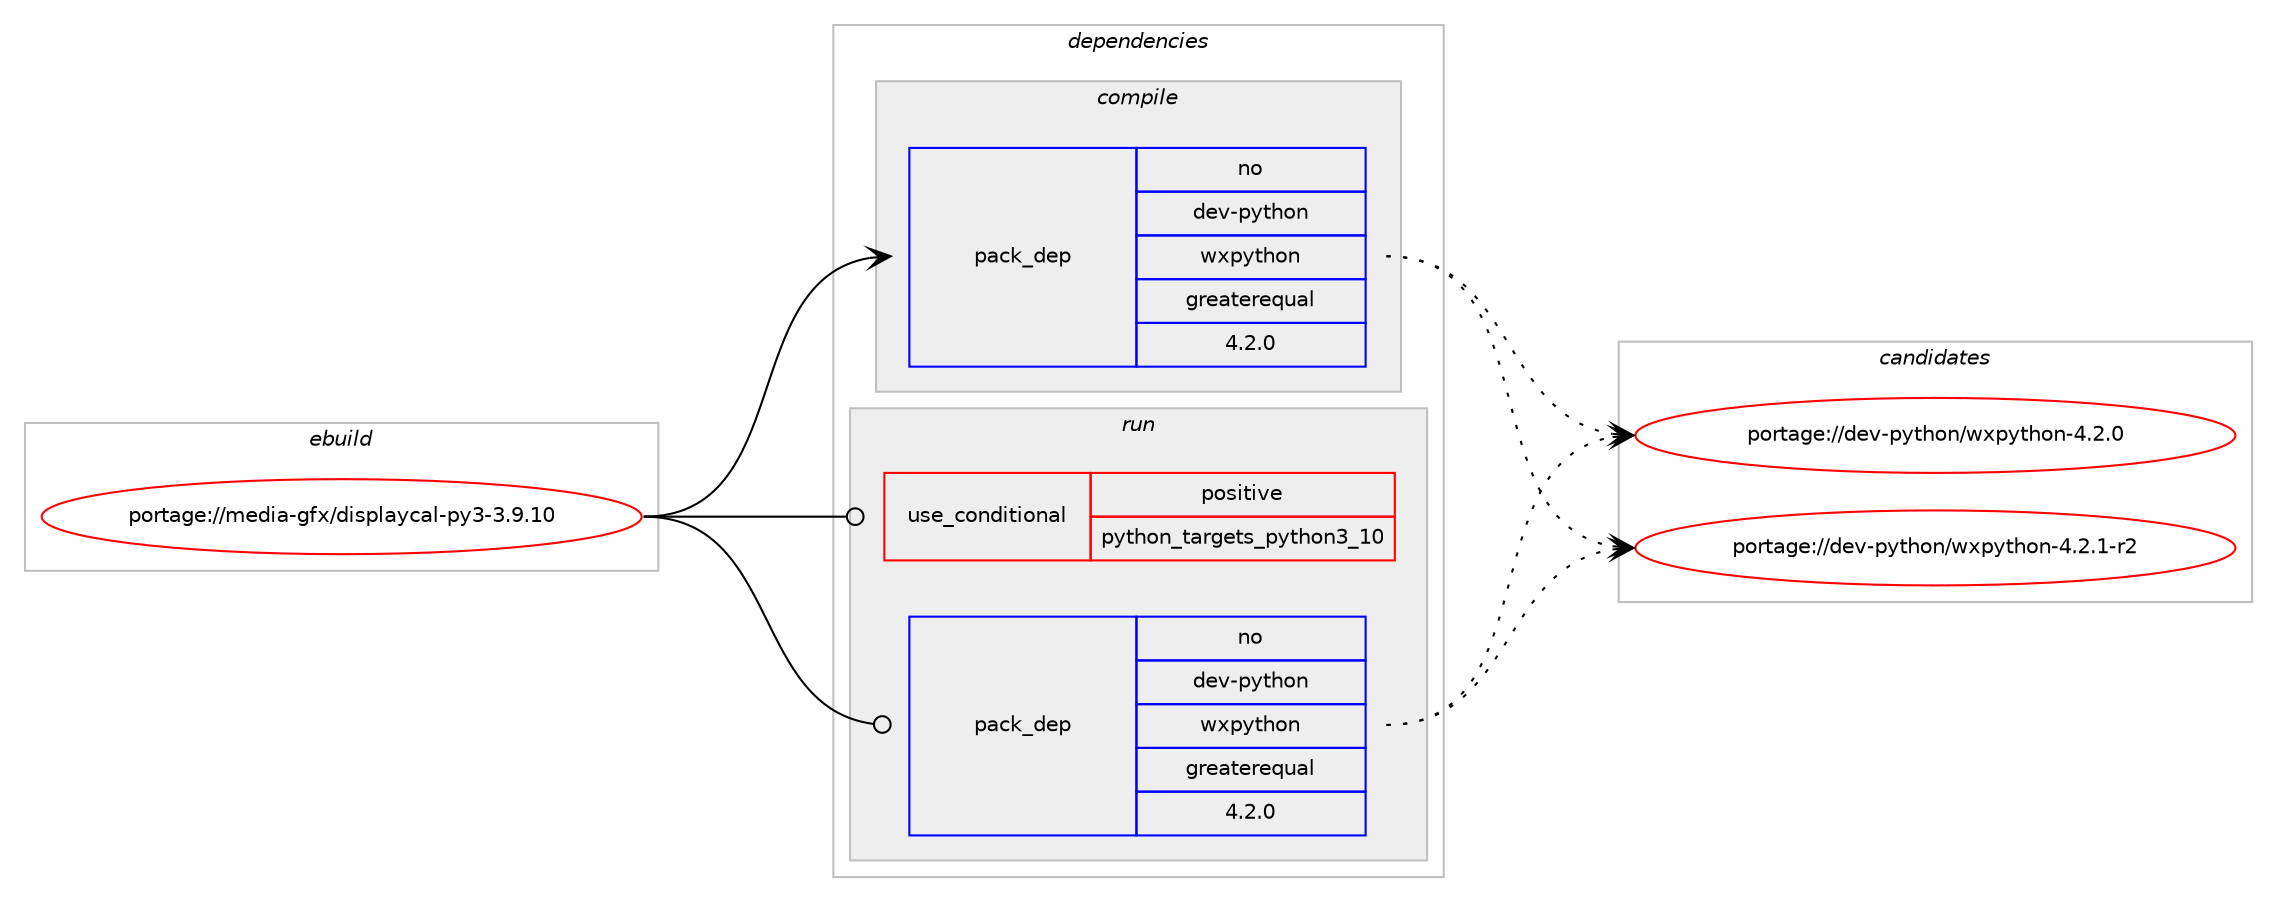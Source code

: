 digraph prolog {

# *************
# Graph options
# *************

newrank=true;
concentrate=true;
compound=true;
graph [rankdir=LR,fontname=Helvetica,fontsize=10,ranksep=1.5];#, ranksep=2.5, nodesep=0.2];
edge  [arrowhead=vee];
node  [fontname=Helvetica,fontsize=10];

# **********
# The ebuild
# **********

subgraph cluster_leftcol {
color=gray;
rank=same;
label=<<i>ebuild</i>>;
id [label="portage://media-gfx/displaycal-py3-3.9.10", color=red, width=4, href="../media-gfx/displaycal-py3-3.9.10.svg"];
}

# ****************
# The dependencies
# ****************

subgraph cluster_midcol {
color=gray;
label=<<i>dependencies</i>>;
subgraph cluster_compile {
fillcolor="#eeeeee";
style=filled;
label=<<i>compile</i>>;
# *** BEGIN UNKNOWN DEPENDENCY TYPE (TODO) ***
# id -> package_dependency(portage://media-gfx/displaycal-py3-3.9.10,install,no,dev-python,build,none,[,,],[],[use(optenable(python_targets_python3_10),negative)])
# *** END UNKNOWN DEPENDENCY TYPE (TODO) ***

# *** BEGIN UNKNOWN DEPENDENCY TYPE (TODO) ***
# id -> package_dependency(portage://media-gfx/displaycal-py3-3.9.10,install,no,dev-python,certifi,none,[,,],[slot(0)],[use(optenable(python_targets_python3_10),negative)])
# *** END UNKNOWN DEPENDENCY TYPE (TODO) ***

# *** BEGIN UNKNOWN DEPENDENCY TYPE (TODO) ***
# id -> package_dependency(portage://media-gfx/displaycal-py3-3.9.10,install,no,dev-python,dbus-python,none,[,,],[],[use(optenable(python_targets_python3_10),negative)])
# *** END UNKNOWN DEPENDENCY TYPE (TODO) ***

# *** BEGIN UNKNOWN DEPENDENCY TYPE (TODO) ***
# id -> package_dependency(portage://media-gfx/displaycal-py3-3.9.10,install,no,dev-python,distro,none,[,,],[],[use(optenable(python_targets_python3_10),negative)])
# *** END UNKNOWN DEPENDENCY TYPE (TODO) ***

# *** BEGIN UNKNOWN DEPENDENCY TYPE (TODO) ***
# id -> package_dependency(portage://media-gfx/displaycal-py3-3.9.10,install,no,dev-python,numpy,none,[,,],[],[use(optenable(python_targets_python3_10),negative)])
# *** END UNKNOWN DEPENDENCY TYPE (TODO) ***

# *** BEGIN UNKNOWN DEPENDENCY TYPE (TODO) ***
# id -> package_dependency(portage://media-gfx/displaycal-py3-3.9.10,install,no,dev-python,pillow,none,[,,],[],[use(optenable(python_targets_python3_10),negative)])
# *** END UNKNOWN DEPENDENCY TYPE (TODO) ***

# *** BEGIN UNKNOWN DEPENDENCY TYPE (TODO) ***
# id -> package_dependency(portage://media-gfx/displaycal-py3-3.9.10,install,no,dev-python,pychromecast,none,[,,],[],[use(optenable(python_targets_python3_10),negative)])
# *** END UNKNOWN DEPENDENCY TYPE (TODO) ***

# *** BEGIN UNKNOWN DEPENDENCY TYPE (TODO) ***
# id -> package_dependency(portage://media-gfx/displaycal-py3-3.9.10,install,no,dev-python,send2trash,none,[,,],[],[use(optenable(python_targets_python3_10),negative)])
# *** END UNKNOWN DEPENDENCY TYPE (TODO) ***

subgraph pack76929 {
dependency149587 [label=<<TABLE BORDER="0" CELLBORDER="1" CELLSPACING="0" CELLPADDING="4" WIDTH="220"><TR><TD ROWSPAN="6" CELLPADDING="30">pack_dep</TD></TR><TR><TD WIDTH="110">no</TD></TR><TR><TD>dev-python</TD></TR><TR><TD>wxpython</TD></TR><TR><TD>greaterequal</TD></TR><TR><TD>4.2.0</TD></TR></TABLE>>, shape=none, color=blue];
}
id:e -> dependency149587:w [weight=20,style="solid",arrowhead="vee"];
# *** BEGIN UNKNOWN DEPENDENCY TYPE (TODO) ***
# id -> package_dependency(portage://media-gfx/displaycal-py3-3.9.10,install,no,dev-python,zeroconf,none,[,,],[],[use(optenable(python_targets_python3_10),negative)])
# *** END UNKNOWN DEPENDENCY TYPE (TODO) ***

# *** BEGIN UNKNOWN DEPENDENCY TYPE (TODO) ***
# id -> package_dependency(portage://media-gfx/displaycal-py3-3.9.10,install,no,media-gfx,argyllcms,none,[,,],[],[])
# *** END UNKNOWN DEPENDENCY TYPE (TODO) ***

# *** BEGIN UNKNOWN DEPENDENCY TYPE (TODO) ***
# id -> package_dependency(portage://media-gfx/displaycal-py3-3.9.10,install,no,x11-libs,libXxf86vm,none,[,,],[],[])
# *** END UNKNOWN DEPENDENCY TYPE (TODO) ***

}
subgraph cluster_compileandrun {
fillcolor="#eeeeee";
style=filled;
label=<<i>compile and run</i>>;
}
subgraph cluster_run {
fillcolor="#eeeeee";
style=filled;
label=<<i>run</i>>;
subgraph cond70383 {
dependency149588 [label=<<TABLE BORDER="0" CELLBORDER="1" CELLSPACING="0" CELLPADDING="4"><TR><TD ROWSPAN="3" CELLPADDING="10">use_conditional</TD></TR><TR><TD>positive</TD></TR><TR><TD>python_targets_python3_10</TD></TR></TABLE>>, shape=none, color=red];
# *** BEGIN UNKNOWN DEPENDENCY TYPE (TODO) ***
# dependency149588 -> package_dependency(portage://media-gfx/displaycal-py3-3.9.10,run,no,dev-lang,python,none,[,,],[slot(3.10)],[])
# *** END UNKNOWN DEPENDENCY TYPE (TODO) ***

}
id:e -> dependency149588:w [weight=20,style="solid",arrowhead="odot"];
# *** BEGIN UNKNOWN DEPENDENCY TYPE (TODO) ***
# id -> package_dependency(portage://media-gfx/displaycal-py3-3.9.10,run,no,dev-python,build,none,[,,],[],[use(optenable(python_targets_python3_10),negative)])
# *** END UNKNOWN DEPENDENCY TYPE (TODO) ***

# *** BEGIN UNKNOWN DEPENDENCY TYPE (TODO) ***
# id -> package_dependency(portage://media-gfx/displaycal-py3-3.9.10,run,no,dev-python,certifi,none,[,,],[slot(0)],[use(optenable(python_targets_python3_10),negative)])
# *** END UNKNOWN DEPENDENCY TYPE (TODO) ***

# *** BEGIN UNKNOWN DEPENDENCY TYPE (TODO) ***
# id -> package_dependency(portage://media-gfx/displaycal-py3-3.9.10,run,no,dev-python,dbus-python,none,[,,],[],[use(optenable(python_targets_python3_10),negative)])
# *** END UNKNOWN DEPENDENCY TYPE (TODO) ***

# *** BEGIN UNKNOWN DEPENDENCY TYPE (TODO) ***
# id -> package_dependency(portage://media-gfx/displaycal-py3-3.9.10,run,no,dev-python,distro,none,[,,],[],[use(optenable(python_targets_python3_10),negative)])
# *** END UNKNOWN DEPENDENCY TYPE (TODO) ***

# *** BEGIN UNKNOWN DEPENDENCY TYPE (TODO) ***
# id -> package_dependency(portage://media-gfx/displaycal-py3-3.9.10,run,no,dev-python,numpy,none,[,,],[],[use(optenable(python_targets_python3_10),negative)])
# *** END UNKNOWN DEPENDENCY TYPE (TODO) ***

# *** BEGIN UNKNOWN DEPENDENCY TYPE (TODO) ***
# id -> package_dependency(portage://media-gfx/displaycal-py3-3.9.10,run,no,dev-python,pillow,none,[,,],[],[use(optenable(python_targets_python3_10),negative)])
# *** END UNKNOWN DEPENDENCY TYPE (TODO) ***

# *** BEGIN UNKNOWN DEPENDENCY TYPE (TODO) ***
# id -> package_dependency(portage://media-gfx/displaycal-py3-3.9.10,run,no,dev-python,pychromecast,none,[,,],[],[use(optenable(python_targets_python3_10),negative)])
# *** END UNKNOWN DEPENDENCY TYPE (TODO) ***

# *** BEGIN UNKNOWN DEPENDENCY TYPE (TODO) ***
# id -> package_dependency(portage://media-gfx/displaycal-py3-3.9.10,run,no,dev-python,send2trash,none,[,,],[],[use(optenable(python_targets_python3_10),negative)])
# *** END UNKNOWN DEPENDENCY TYPE (TODO) ***

subgraph pack76930 {
dependency149589 [label=<<TABLE BORDER="0" CELLBORDER="1" CELLSPACING="0" CELLPADDING="4" WIDTH="220"><TR><TD ROWSPAN="6" CELLPADDING="30">pack_dep</TD></TR><TR><TD WIDTH="110">no</TD></TR><TR><TD>dev-python</TD></TR><TR><TD>wxpython</TD></TR><TR><TD>greaterequal</TD></TR><TR><TD>4.2.0</TD></TR></TABLE>>, shape=none, color=blue];
}
id:e -> dependency149589:w [weight=20,style="solid",arrowhead="odot"];
# *** BEGIN UNKNOWN DEPENDENCY TYPE (TODO) ***
# id -> package_dependency(portage://media-gfx/displaycal-py3-3.9.10,run,no,dev-python,zeroconf,none,[,,],[],[use(optenable(python_targets_python3_10),negative)])
# *** END UNKNOWN DEPENDENCY TYPE (TODO) ***

# *** BEGIN UNKNOWN DEPENDENCY TYPE (TODO) ***
# id -> package_dependency(portage://media-gfx/displaycal-py3-3.9.10,run,no,media-gfx,argyllcms,none,[,,],[],[])
# *** END UNKNOWN DEPENDENCY TYPE (TODO) ***

# *** BEGIN UNKNOWN DEPENDENCY TYPE (TODO) ***
# id -> package_dependency(portage://media-gfx/displaycal-py3-3.9.10,run,no,x11-libs,libXxf86vm,none,[,,],[],[])
# *** END UNKNOWN DEPENDENCY TYPE (TODO) ***

}
}

# **************
# The candidates
# **************

subgraph cluster_choices {
rank=same;
color=gray;
label=<<i>candidates</i>>;

subgraph choice76929 {
color=black;
nodesep=1;
choice1001011184511212111610411111047119120112121116104111110455246504648 [label="portage://dev-python/wxpython-4.2.0", color=red, width=4,href="../dev-python/wxpython-4.2.0.svg"];
choice10010111845112121116104111110471191201121211161041111104552465046494511450 [label="portage://dev-python/wxpython-4.2.1-r2", color=red, width=4,href="../dev-python/wxpython-4.2.1-r2.svg"];
dependency149587:e -> choice1001011184511212111610411111047119120112121116104111110455246504648:w [style=dotted,weight="100"];
dependency149587:e -> choice10010111845112121116104111110471191201121211161041111104552465046494511450:w [style=dotted,weight="100"];
}
subgraph choice76930 {
color=black;
nodesep=1;
choice1001011184511212111610411111047119120112121116104111110455246504648 [label="portage://dev-python/wxpython-4.2.0", color=red, width=4,href="../dev-python/wxpython-4.2.0.svg"];
choice10010111845112121116104111110471191201121211161041111104552465046494511450 [label="portage://dev-python/wxpython-4.2.1-r2", color=red, width=4,href="../dev-python/wxpython-4.2.1-r2.svg"];
dependency149589:e -> choice1001011184511212111610411111047119120112121116104111110455246504648:w [style=dotted,weight="100"];
dependency149589:e -> choice10010111845112121116104111110471191201121211161041111104552465046494511450:w [style=dotted,weight="100"];
}
}

}
